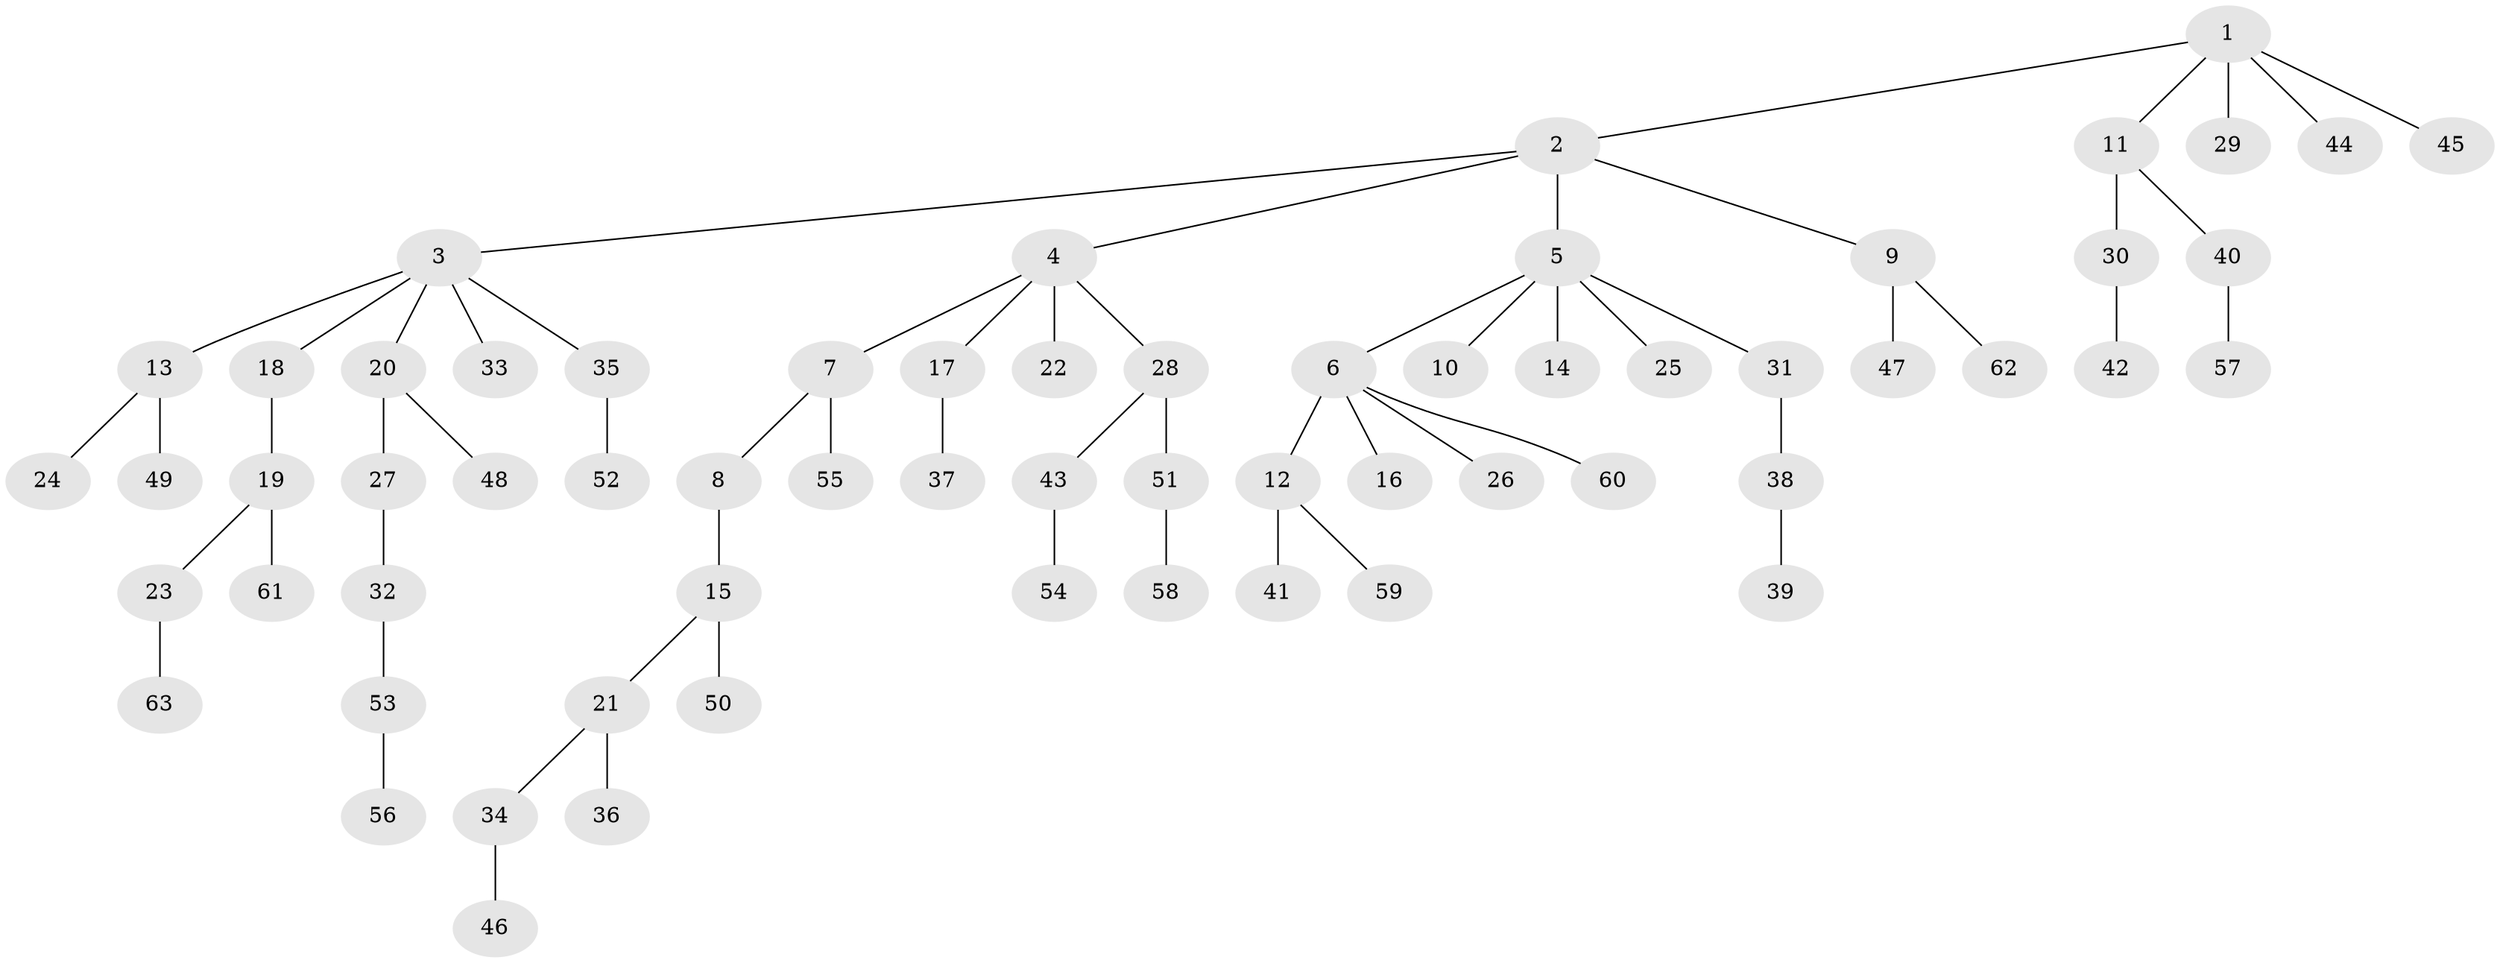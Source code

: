 // Generated by graph-tools (version 1.1) at 2025/02/03/09/25 03:02:16]
// undirected, 63 vertices, 62 edges
graph export_dot {
graph [start="1"]
  node [color=gray90,style=filled];
  1;
  2;
  3;
  4;
  5;
  6;
  7;
  8;
  9;
  10;
  11;
  12;
  13;
  14;
  15;
  16;
  17;
  18;
  19;
  20;
  21;
  22;
  23;
  24;
  25;
  26;
  27;
  28;
  29;
  30;
  31;
  32;
  33;
  34;
  35;
  36;
  37;
  38;
  39;
  40;
  41;
  42;
  43;
  44;
  45;
  46;
  47;
  48;
  49;
  50;
  51;
  52;
  53;
  54;
  55;
  56;
  57;
  58;
  59;
  60;
  61;
  62;
  63;
  1 -- 2;
  1 -- 11;
  1 -- 29;
  1 -- 44;
  1 -- 45;
  2 -- 3;
  2 -- 4;
  2 -- 5;
  2 -- 9;
  3 -- 13;
  3 -- 18;
  3 -- 20;
  3 -- 33;
  3 -- 35;
  4 -- 7;
  4 -- 17;
  4 -- 22;
  4 -- 28;
  5 -- 6;
  5 -- 10;
  5 -- 14;
  5 -- 25;
  5 -- 31;
  6 -- 12;
  6 -- 16;
  6 -- 26;
  6 -- 60;
  7 -- 8;
  7 -- 55;
  8 -- 15;
  9 -- 47;
  9 -- 62;
  11 -- 30;
  11 -- 40;
  12 -- 41;
  12 -- 59;
  13 -- 24;
  13 -- 49;
  15 -- 21;
  15 -- 50;
  17 -- 37;
  18 -- 19;
  19 -- 23;
  19 -- 61;
  20 -- 27;
  20 -- 48;
  21 -- 34;
  21 -- 36;
  23 -- 63;
  27 -- 32;
  28 -- 43;
  28 -- 51;
  30 -- 42;
  31 -- 38;
  32 -- 53;
  34 -- 46;
  35 -- 52;
  38 -- 39;
  40 -- 57;
  43 -- 54;
  51 -- 58;
  53 -- 56;
}
